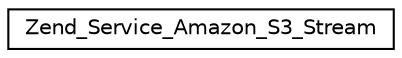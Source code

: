 digraph G
{
  edge [fontname="Helvetica",fontsize="10",labelfontname="Helvetica",labelfontsize="10"];
  node [fontname="Helvetica",fontsize="10",shape=record];
  rankdir="LR";
  Node1 [label="Zend_Service_Amazon_S3_Stream",height=0.2,width=0.4,color="black", fillcolor="white", style="filled",URL="$class_zend___service___amazon___s3___stream.html"];
}

